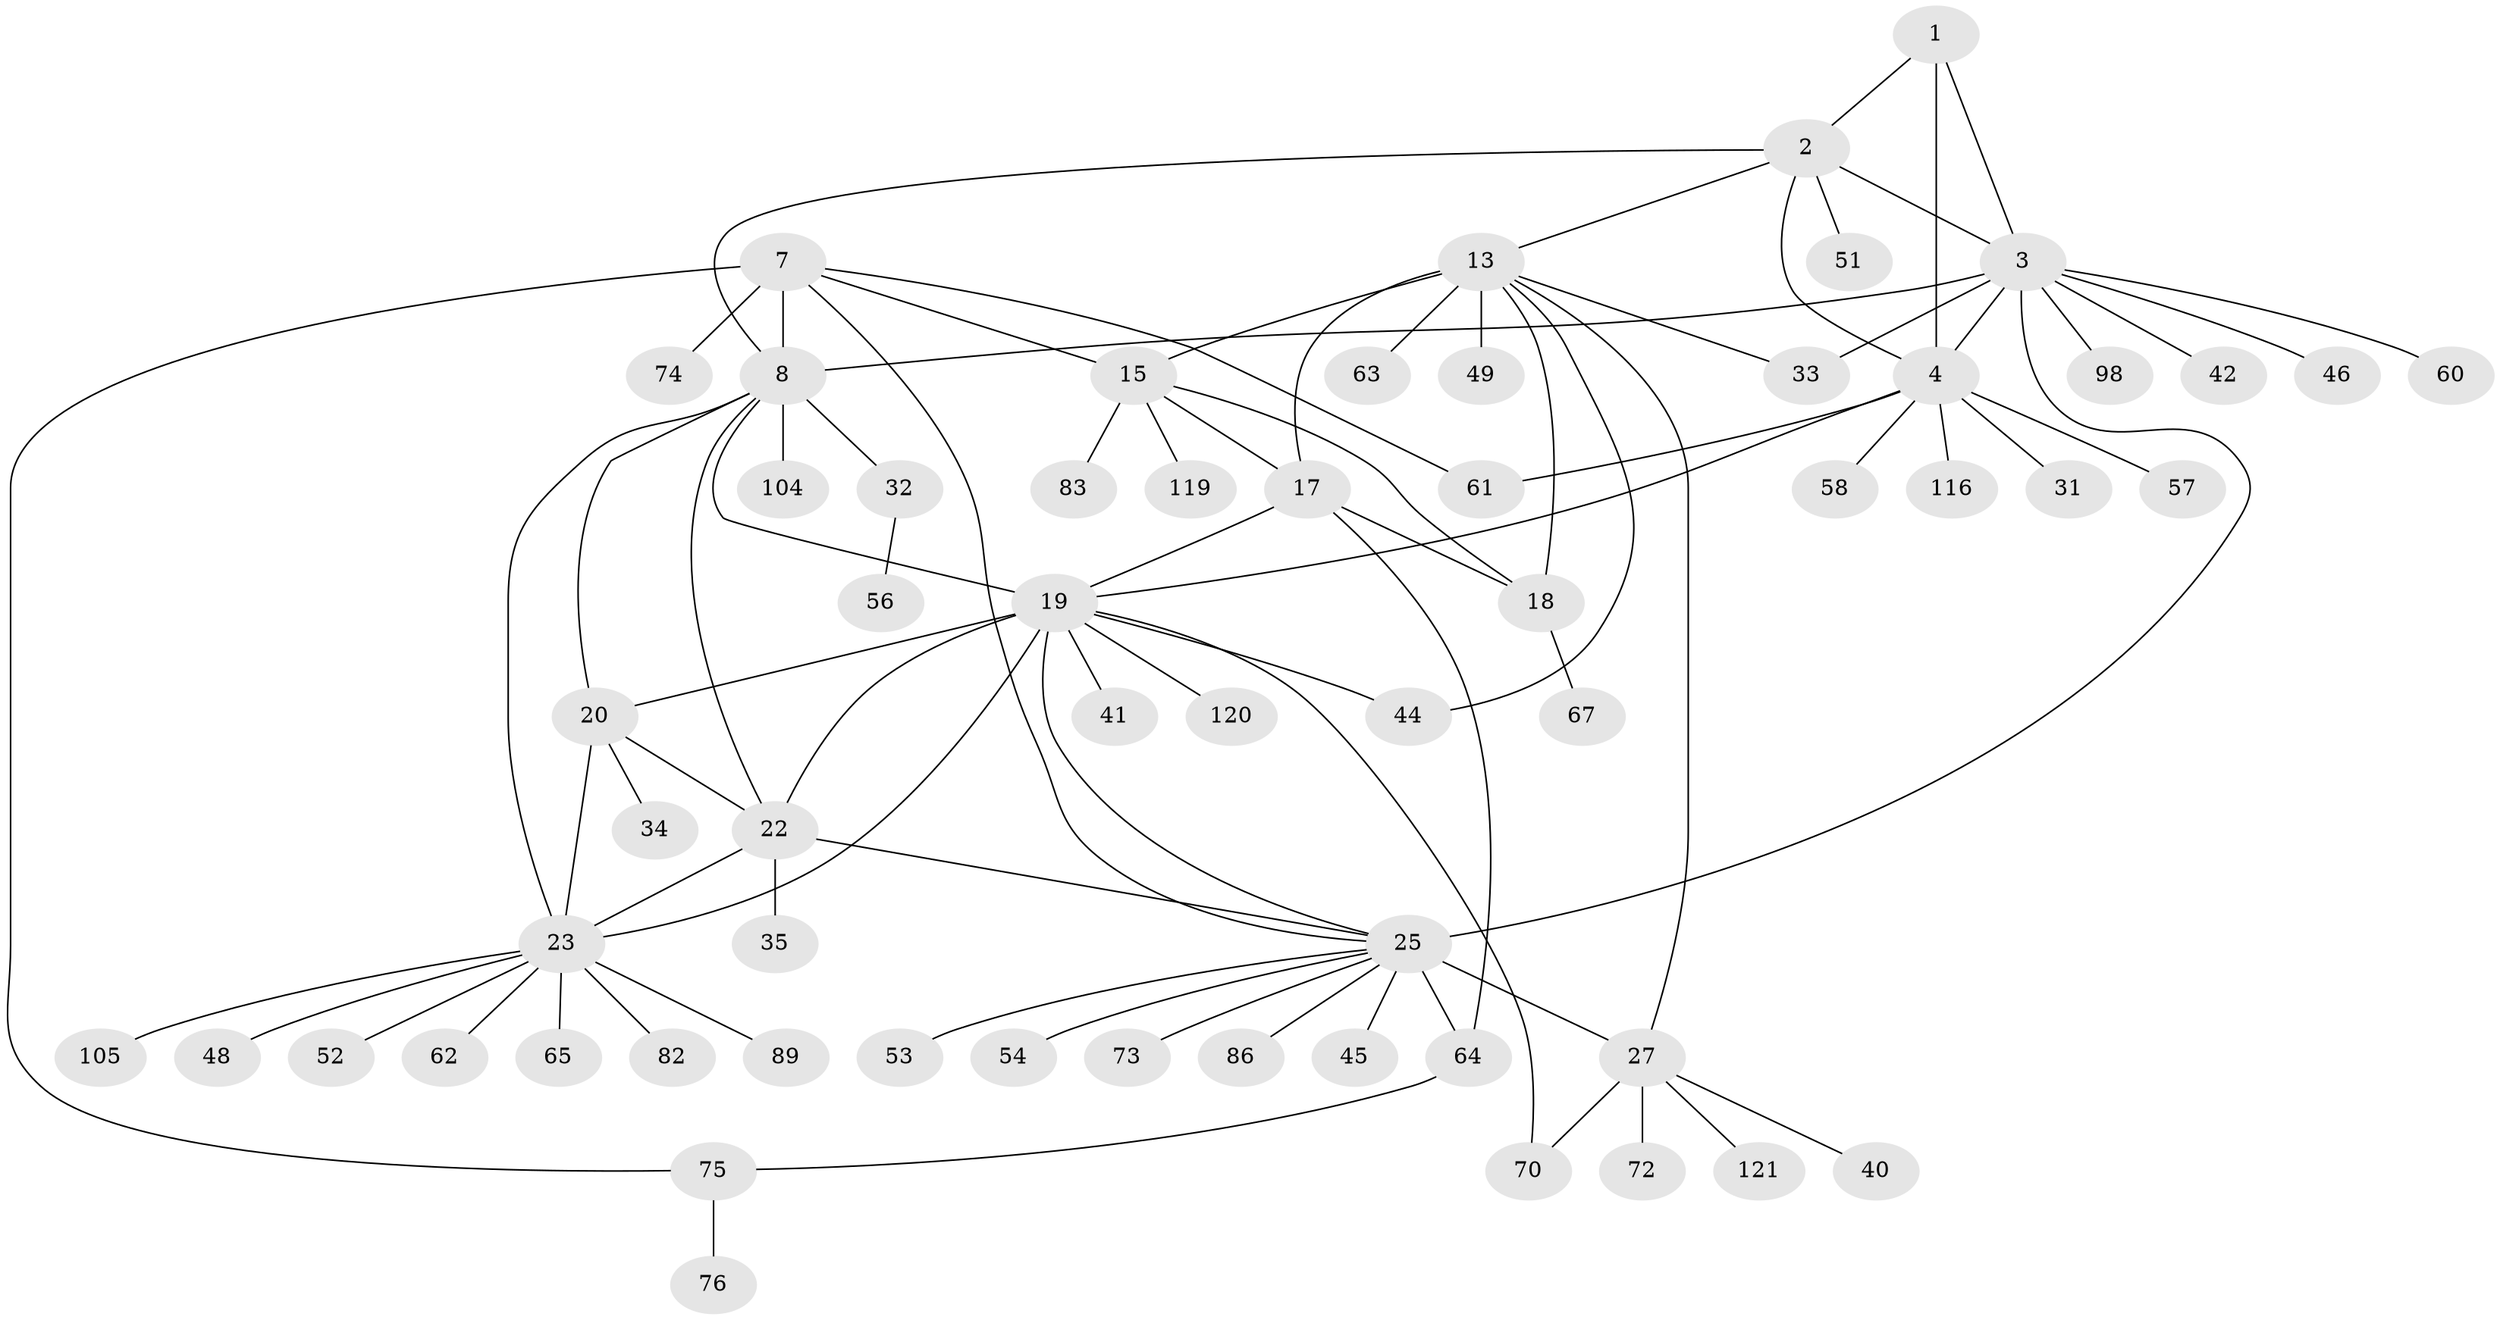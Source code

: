 // original degree distribution, {6: 0.03305785123966942, 8: 0.049586776859504134, 9: 0.03305785123966942, 14: 0.008264462809917356, 10: 0.03305785123966942, 5: 0.01652892561983471, 7: 0.049586776859504134, 13: 0.008264462809917356, 12: 0.01652892561983471, 1: 0.5785123966942148, 2: 0.1322314049586777, 3: 0.024793388429752067, 4: 0.01652892561983471}
// Generated by graph-tools (version 1.1) at 2025/16/03/09/25 04:16:02]
// undirected, 60 vertices, 85 edges
graph export_dot {
graph [start="1"]
  node [color=gray90,style=filled];
  1 [super="+43"];
  2;
  3 [super="+5"];
  4 [super="+47+6+69+71+118+94"];
  7 [super="+55+9+88+112+90+80+10"];
  8 [super="+24+11+107+78"];
  13 [super="+14+16"];
  15 [super="+77"];
  17;
  18 [super="+95+117"];
  19 [super="+36+21+79+115+102"];
  20;
  22;
  23;
  25 [super="+26+28"];
  27 [super="+68+29"];
  31;
  32;
  33;
  34;
  35;
  40;
  41;
  42;
  44 [super="+111+109"];
  45;
  46;
  48;
  49;
  51 [super="+59"];
  52;
  53;
  54;
  56 [super="+93"];
  57;
  58;
  60;
  61;
  62;
  63;
  64 [super="+92"];
  65;
  67;
  70;
  72;
  73;
  74 [super="+106"];
  75;
  76;
  82;
  83;
  86;
  89;
  98;
  104;
  105;
  116;
  119;
  120;
  121;
  1 -- 2;
  1 -- 3 [weight=2];
  1 -- 4 [weight=2];
  2 -- 3 [weight=2];
  2 -- 4 [weight=2];
  2 -- 51;
  2 -- 13;
  2 -- 8;
  3 -- 4 [weight=4];
  3 -- 42;
  3 -- 46;
  3 -- 60;
  3 -- 98;
  3 -- 33;
  3 -- 8;
  3 -- 25;
  4 -- 31;
  4 -- 57;
  4 -- 58;
  4 -- 19;
  4 -- 116;
  4 -- 61;
  7 -- 8 [weight=8];
  7 -- 25;
  7 -- 74;
  7 -- 75;
  7 -- 61;
  7 -- 15;
  8 -- 32;
  8 -- 19 [weight=2];
  8 -- 20;
  8 -- 22;
  8 -- 23;
  8 -- 104;
  13 -- 15 [weight=3];
  13 -- 17 [weight=3];
  13 -- 18 [weight=3];
  13 -- 33;
  13 -- 44;
  13 -- 49;
  13 -- 27;
  13 -- 63;
  15 -- 17;
  15 -- 18;
  15 -- 83;
  15 -- 119;
  17 -- 18;
  17 -- 64;
  17 -- 19;
  18 -- 67;
  19 -- 20 [weight=2];
  19 -- 22 [weight=2];
  19 -- 23 [weight=2];
  19 -- 120;
  19 -- 70;
  19 -- 41;
  19 -- 44;
  19 -- 25 [weight=2];
  20 -- 22;
  20 -- 23;
  20 -- 34;
  22 -- 23;
  22 -- 25;
  22 -- 35;
  23 -- 48;
  23 -- 52;
  23 -- 62;
  23 -- 65;
  23 -- 82;
  23 -- 89;
  23 -- 105;
  25 -- 27 [weight=8];
  25 -- 73;
  25 -- 54;
  25 -- 64;
  25 -- 45;
  25 -- 53;
  25 -- 86;
  27 -- 72;
  27 -- 121;
  27 -- 70;
  27 -- 40;
  32 -- 56;
  64 -- 75;
  75 -- 76;
}
